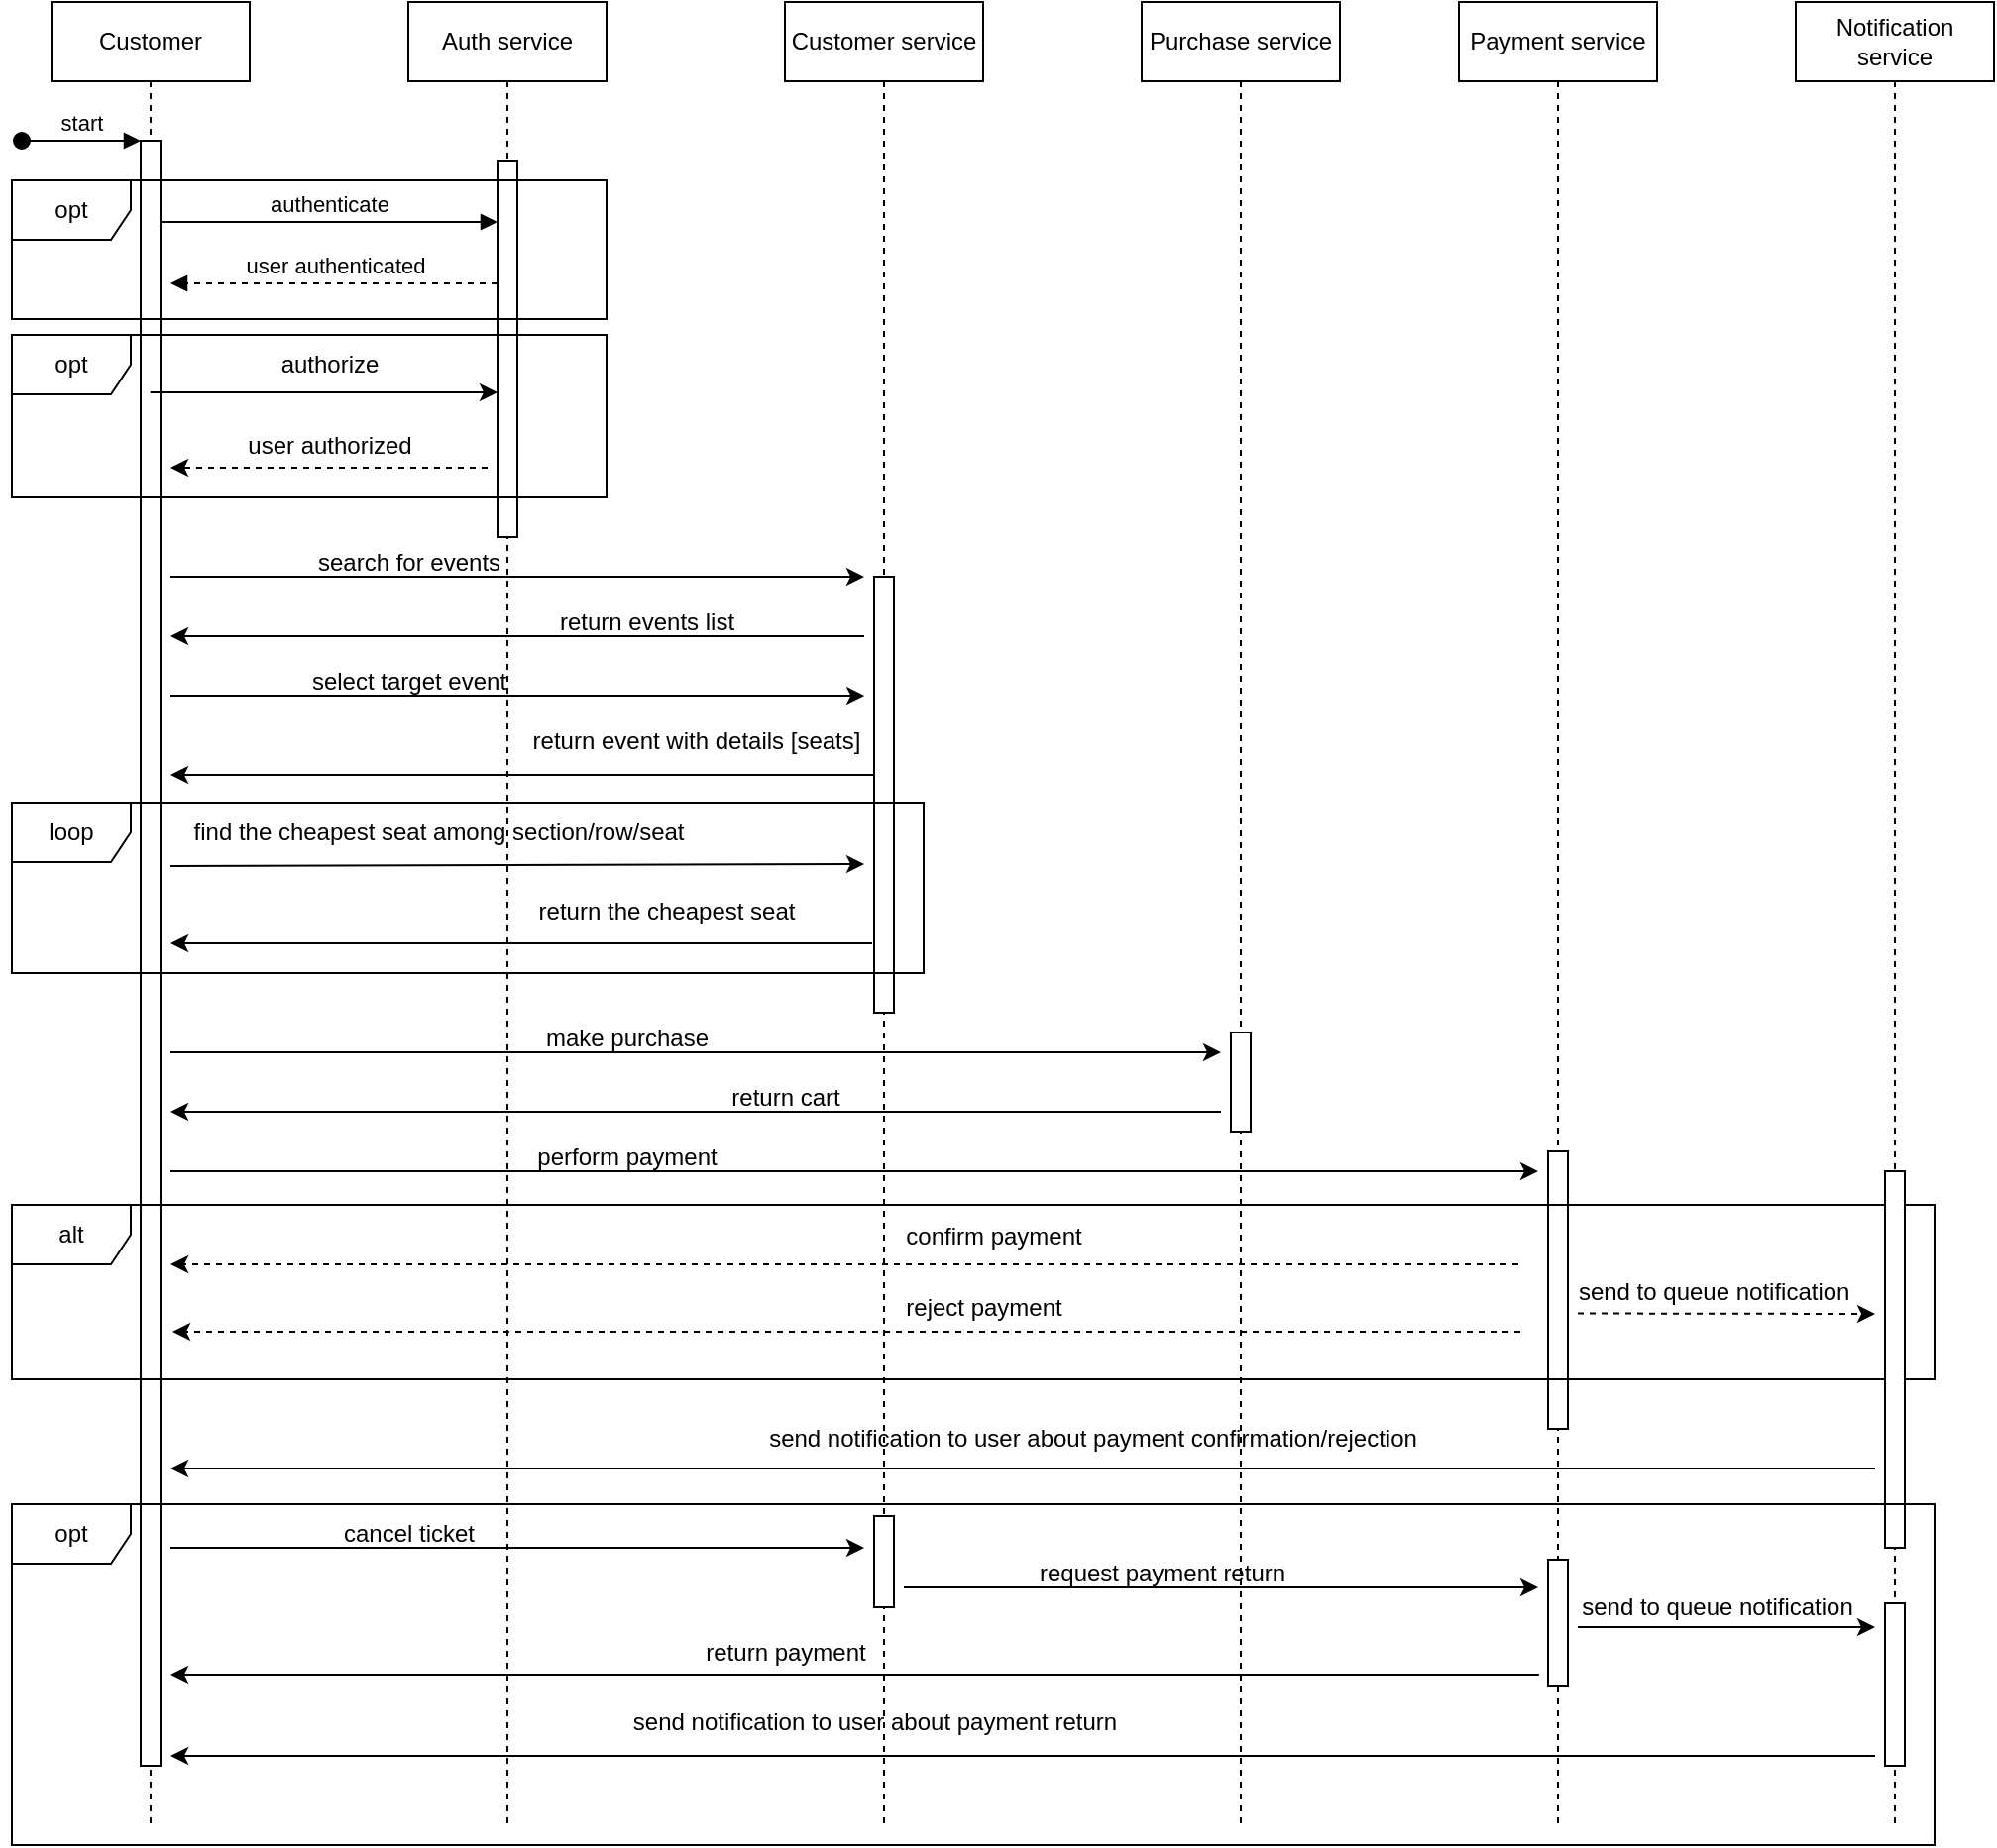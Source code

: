 <mxfile version="24.7.17">
  <diagram name="Page-1" id="2YBvvXClWsGukQMizWep">
    <mxGraphModel dx="1188" dy="653" grid="1" gridSize="10" guides="1" tooltips="1" connect="1" arrows="1" fold="1" page="1" pageScale="1" pageWidth="850" pageHeight="1100" math="0" shadow="0">
      <root>
        <mxCell id="0" />
        <mxCell id="1" parent="0" />
        <mxCell id="aM9ryv3xv72pqoxQDRHE-1" value="Customer" style="shape=umlLifeline;perimeter=lifelinePerimeter;whiteSpace=wrap;html=1;container=0;dropTarget=0;collapsible=0;recursiveResize=0;outlineConnect=0;portConstraint=eastwest;newEdgeStyle={&quot;edgeStyle&quot;:&quot;elbowEdgeStyle&quot;,&quot;elbow&quot;:&quot;vertical&quot;,&quot;curved&quot;:0,&quot;rounded&quot;:0};" parent="1" vertex="1">
          <mxGeometry x="40" y="40" width="100" height="920" as="geometry" />
        </mxCell>
        <mxCell id="aM9ryv3xv72pqoxQDRHE-2" value="" style="html=1;points=[];perimeter=orthogonalPerimeter;outlineConnect=0;targetShapes=umlLifeline;portConstraint=eastwest;newEdgeStyle={&quot;edgeStyle&quot;:&quot;elbowEdgeStyle&quot;,&quot;elbow&quot;:&quot;vertical&quot;,&quot;curved&quot;:0,&quot;rounded&quot;:0};" parent="aM9ryv3xv72pqoxQDRHE-1" vertex="1">
          <mxGeometry x="45" y="70" width="10" height="820" as="geometry" />
        </mxCell>
        <mxCell id="aM9ryv3xv72pqoxQDRHE-3" value="start" style="html=1;verticalAlign=bottom;startArrow=oval;endArrow=block;startSize=8;edgeStyle=elbowEdgeStyle;elbow=vertical;curved=0;rounded=0;" parent="aM9ryv3xv72pqoxQDRHE-1" target="aM9ryv3xv72pqoxQDRHE-2" edge="1">
          <mxGeometry relative="1" as="geometry">
            <mxPoint x="-15" y="70" as="sourcePoint" />
          </mxGeometry>
        </mxCell>
        <mxCell id="aM9ryv3xv72pqoxQDRHE-5" value="Auth service" style="shape=umlLifeline;perimeter=lifelinePerimeter;whiteSpace=wrap;html=1;container=0;dropTarget=0;collapsible=0;recursiveResize=0;outlineConnect=0;portConstraint=eastwest;newEdgeStyle={&quot;edgeStyle&quot;:&quot;elbowEdgeStyle&quot;,&quot;elbow&quot;:&quot;vertical&quot;,&quot;curved&quot;:0,&quot;rounded&quot;:0};" parent="1" vertex="1">
          <mxGeometry x="220" y="40" width="100" height="920" as="geometry" />
        </mxCell>
        <mxCell id="aM9ryv3xv72pqoxQDRHE-6" value="" style="html=1;points=[];perimeter=orthogonalPerimeter;outlineConnect=0;targetShapes=umlLifeline;portConstraint=eastwest;newEdgeStyle={&quot;edgeStyle&quot;:&quot;elbowEdgeStyle&quot;,&quot;elbow&quot;:&quot;vertical&quot;,&quot;curved&quot;:0,&quot;rounded&quot;:0};" parent="aM9ryv3xv72pqoxQDRHE-5" vertex="1">
          <mxGeometry x="45" y="80" width="10" height="190" as="geometry" />
        </mxCell>
        <mxCell id="aM9ryv3xv72pqoxQDRHE-7" value="authenticate" style="html=1;verticalAlign=bottom;endArrow=block;edgeStyle=elbowEdgeStyle;elbow=horizontal;curved=0;rounded=0;" parent="1" edge="1">
          <mxGeometry relative="1" as="geometry">
            <mxPoint x="95" y="151.0" as="sourcePoint" />
            <Array as="points">
              <mxPoint x="180" y="151" />
            </Array>
            <mxPoint x="265" y="151.0" as="targetPoint" />
          </mxGeometry>
        </mxCell>
        <mxCell id="aM9ryv3xv72pqoxQDRHE-9" value="user authenticated" style="html=1;verticalAlign=bottom;endArrow=block;edgeStyle=elbowEdgeStyle;elbow=vertical;curved=0;rounded=0;dashed=1;" parent="1" edge="1">
          <mxGeometry x="0.003" relative="1" as="geometry">
            <mxPoint x="265" y="182" as="sourcePoint" />
            <Array as="points">
              <mxPoint x="190" y="182" />
            </Array>
            <mxPoint x="100" y="182" as="targetPoint" />
            <mxPoint as="offset" />
          </mxGeometry>
        </mxCell>
        <mxCell id="yLd5HeXVEoXgZX5zZ-e5-1" value="Customer service" style="shape=umlLifeline;perimeter=lifelinePerimeter;whiteSpace=wrap;html=1;container=0;dropTarget=0;collapsible=0;recursiveResize=0;outlineConnect=0;portConstraint=eastwest;newEdgeStyle={&quot;edgeStyle&quot;:&quot;elbowEdgeStyle&quot;,&quot;elbow&quot;:&quot;vertical&quot;,&quot;curved&quot;:0,&quot;rounded&quot;:0};" parent="1" vertex="1">
          <mxGeometry x="410" y="40" width="100" height="920" as="geometry" />
        </mxCell>
        <mxCell id="yLd5HeXVEoXgZX5zZ-e5-2" value="" style="html=1;points=[];perimeter=orthogonalPerimeter;outlineConnect=0;targetShapes=umlLifeline;portConstraint=eastwest;newEdgeStyle={&quot;edgeStyle&quot;:&quot;elbowEdgeStyle&quot;,&quot;elbow&quot;:&quot;vertical&quot;,&quot;curved&quot;:0,&quot;rounded&quot;:0};" parent="yLd5HeXVEoXgZX5zZ-e5-1" vertex="1">
          <mxGeometry x="45" y="290" width="10" height="220" as="geometry" />
        </mxCell>
        <mxCell id="yLd5HeXVEoXgZX5zZ-e5-51" value="" style="html=1;points=[];perimeter=orthogonalPerimeter;outlineConnect=0;targetShapes=umlLifeline;portConstraint=eastwest;newEdgeStyle={&quot;edgeStyle&quot;:&quot;elbowEdgeStyle&quot;,&quot;elbow&quot;:&quot;vertical&quot;,&quot;curved&quot;:0,&quot;rounded&quot;:0};" parent="yLd5HeXVEoXgZX5zZ-e5-1" vertex="1">
          <mxGeometry x="45" y="764" width="10" height="46" as="geometry" />
        </mxCell>
        <mxCell id="yLd5HeXVEoXgZX5zZ-e5-3" value="opt" style="shape=umlFrame;whiteSpace=wrap;html=1;pointerEvents=0;" parent="1" vertex="1">
          <mxGeometry x="20" y="130" width="300" height="70" as="geometry" />
        </mxCell>
        <mxCell id="yLd5HeXVEoXgZX5zZ-e5-5" value="" style="endArrow=classic;html=1;rounded=0;" parent="1" edge="1">
          <mxGeometry width="50" height="50" relative="1" as="geometry">
            <mxPoint x="89.81" y="237" as="sourcePoint" />
            <mxPoint x="265" y="237" as="targetPoint" />
          </mxGeometry>
        </mxCell>
        <mxCell id="yLd5HeXVEoXgZX5zZ-e5-6" value="authorize" style="text;html=1;align=center;verticalAlign=middle;resizable=0;points=[];autosize=1;strokeColor=none;fillColor=none;" parent="1" vertex="1">
          <mxGeometry x="145" y="208" width="70" height="30" as="geometry" />
        </mxCell>
        <mxCell id="yLd5HeXVEoXgZX5zZ-e5-7" value="" style="endArrow=classic;html=1;rounded=0;dashed=1;" parent="1" edge="1">
          <mxGeometry width="50" height="50" relative="1" as="geometry">
            <mxPoint x="260" y="275" as="sourcePoint" />
            <mxPoint x="100" y="275" as="targetPoint" />
          </mxGeometry>
        </mxCell>
        <mxCell id="yLd5HeXVEoXgZX5zZ-e5-8" value="user authorized" style="text;html=1;align=center;verticalAlign=middle;resizable=0;points=[];autosize=1;strokeColor=none;fillColor=none;" parent="1" vertex="1">
          <mxGeometry x="125" y="249" width="110" height="30" as="geometry" />
        </mxCell>
        <mxCell id="yLd5HeXVEoXgZX5zZ-e5-9" value="opt" style="shape=umlFrame;whiteSpace=wrap;html=1;pointerEvents=0;" parent="1" vertex="1">
          <mxGeometry x="20" y="208" width="300" height="82" as="geometry" />
        </mxCell>
        <mxCell id="yLd5HeXVEoXgZX5zZ-e5-10" value="" style="endArrow=classic;html=1;rounded=0;" parent="1" edge="1">
          <mxGeometry width="50" height="50" relative="1" as="geometry">
            <mxPoint x="100" y="330" as="sourcePoint" />
            <mxPoint x="450" y="330" as="targetPoint" />
          </mxGeometry>
        </mxCell>
        <mxCell id="yLd5HeXVEoXgZX5zZ-e5-11" value="search for events" style="text;html=1;align=center;verticalAlign=middle;resizable=0;points=[];autosize=1;strokeColor=none;fillColor=none;" parent="1" vertex="1">
          <mxGeometry x="160" y="308" width="120" height="30" as="geometry" />
        </mxCell>
        <mxCell id="yLd5HeXVEoXgZX5zZ-e5-12" value="" style="endArrow=classic;html=1;rounded=0;" parent="1" edge="1">
          <mxGeometry width="50" height="50" relative="1" as="geometry">
            <mxPoint x="450" y="360" as="sourcePoint" />
            <mxPoint x="100" y="360" as="targetPoint" />
          </mxGeometry>
        </mxCell>
        <mxCell id="yLd5HeXVEoXgZX5zZ-e5-13" value="return events list" style="text;html=1;align=center;verticalAlign=middle;resizable=0;points=[];autosize=1;strokeColor=none;fillColor=none;" parent="1" vertex="1">
          <mxGeometry x="285" y="338" width="110" height="30" as="geometry" />
        </mxCell>
        <mxCell id="yLd5HeXVEoXgZX5zZ-e5-14" value="" style="endArrow=classic;html=1;rounded=0;" parent="1" edge="1">
          <mxGeometry width="50" height="50" relative="1" as="geometry">
            <mxPoint x="100" y="390" as="sourcePoint" />
            <mxPoint x="450.09" y="390" as="targetPoint" />
          </mxGeometry>
        </mxCell>
        <mxCell id="yLd5HeXVEoXgZX5zZ-e5-15" value="select target event" style="text;html=1;align=center;verticalAlign=middle;resizable=0;points=[];autosize=1;strokeColor=none;fillColor=none;" parent="1" vertex="1">
          <mxGeometry x="160" y="368" width="120" height="30" as="geometry" />
        </mxCell>
        <mxCell id="yLd5HeXVEoXgZX5zZ-e5-16" value="" style="endArrow=classic;html=1;rounded=0;" parent="1" edge="1">
          <mxGeometry width="50" height="50" relative="1" as="geometry">
            <mxPoint x="454.84" y="430" as="sourcePoint" />
            <mxPoint x="100" y="430" as="targetPoint" />
          </mxGeometry>
        </mxCell>
        <mxCell id="yLd5HeXVEoXgZX5zZ-e5-17" value="return event with details [seats]" style="text;html=1;align=center;verticalAlign=middle;resizable=0;points=[];autosize=1;strokeColor=none;fillColor=none;" parent="1" vertex="1">
          <mxGeometry x="270" y="398" width="190" height="30" as="geometry" />
        </mxCell>
        <mxCell id="yLd5HeXVEoXgZX5zZ-e5-18" value="" style="endArrow=classic;html=1;rounded=0;" parent="1" edge="1">
          <mxGeometry width="50" height="50" relative="1" as="geometry">
            <mxPoint x="100" y="476" as="sourcePoint" />
            <mxPoint x="450" y="475" as="targetPoint" />
          </mxGeometry>
        </mxCell>
        <mxCell id="yLd5HeXVEoXgZX5zZ-e5-19" value="find the cheapest seat among section/row/seat" style="text;html=1;align=center;verticalAlign=middle;resizable=0;points=[];autosize=1;strokeColor=none;fillColor=none;" parent="1" vertex="1">
          <mxGeometry x="100" y="444" width="270" height="30" as="geometry" />
        </mxCell>
        <mxCell id="yLd5HeXVEoXgZX5zZ-e5-20" value="" style="endArrow=classic;html=1;rounded=0;" parent="1" edge="1">
          <mxGeometry width="50" height="50" relative="1" as="geometry">
            <mxPoint x="454" y="515" as="sourcePoint" />
            <mxPoint x="100" y="515" as="targetPoint" />
          </mxGeometry>
        </mxCell>
        <mxCell id="yLd5HeXVEoXgZX5zZ-e5-21" value="return the cheapest seat" style="text;html=1;align=center;verticalAlign=middle;resizable=0;points=[];autosize=1;strokeColor=none;fillColor=none;" parent="1" vertex="1">
          <mxGeometry x="275" y="484" width="150" height="30" as="geometry" />
        </mxCell>
        <mxCell id="yLd5HeXVEoXgZX5zZ-e5-22" value="loop" style="shape=umlFrame;whiteSpace=wrap;html=1;pointerEvents=0;" parent="1" vertex="1">
          <mxGeometry x="20" y="444" width="460" height="86" as="geometry" />
        </mxCell>
        <mxCell id="yLd5HeXVEoXgZX5zZ-e5-25" value="Purchase service" style="shape=umlLifeline;perimeter=lifelinePerimeter;whiteSpace=wrap;html=1;container=0;dropTarget=0;collapsible=0;recursiveResize=0;outlineConnect=0;portConstraint=eastwest;newEdgeStyle={&quot;edgeStyle&quot;:&quot;elbowEdgeStyle&quot;,&quot;elbow&quot;:&quot;vertical&quot;,&quot;curved&quot;:0,&quot;rounded&quot;:0};" parent="1" vertex="1">
          <mxGeometry x="590" y="40" width="100" height="920" as="geometry" />
        </mxCell>
        <mxCell id="yLd5HeXVEoXgZX5zZ-e5-26" value="" style="html=1;points=[];perimeter=orthogonalPerimeter;outlineConnect=0;targetShapes=umlLifeline;portConstraint=eastwest;newEdgeStyle={&quot;edgeStyle&quot;:&quot;elbowEdgeStyle&quot;,&quot;elbow&quot;:&quot;vertical&quot;,&quot;curved&quot;:0,&quot;rounded&quot;:0};" parent="yLd5HeXVEoXgZX5zZ-e5-25" vertex="1">
          <mxGeometry x="45" y="520" width="10" height="50" as="geometry" />
        </mxCell>
        <mxCell id="yLd5HeXVEoXgZX5zZ-e5-27" value="" style="endArrow=classic;html=1;rounded=0;" parent="1" edge="1">
          <mxGeometry width="50" height="50" relative="1" as="geometry">
            <mxPoint x="100" y="570" as="sourcePoint" />
            <mxPoint x="630" y="570" as="targetPoint" />
          </mxGeometry>
        </mxCell>
        <mxCell id="yLd5HeXVEoXgZX5zZ-e5-28" value="make purchase" style="text;html=1;align=center;verticalAlign=middle;resizable=0;points=[];autosize=1;strokeColor=none;fillColor=none;" parent="1" vertex="1">
          <mxGeometry x="275" y="548" width="110" height="30" as="geometry" />
        </mxCell>
        <mxCell id="yLd5HeXVEoXgZX5zZ-e5-29" value="" style="endArrow=classic;html=1;rounded=0;" parent="1" edge="1">
          <mxGeometry width="50" height="50" relative="1" as="geometry">
            <mxPoint x="630" y="600" as="sourcePoint" />
            <mxPoint x="100" y="600" as="targetPoint" />
          </mxGeometry>
        </mxCell>
        <mxCell id="yLd5HeXVEoXgZX5zZ-e5-30" value="return cart" style="text;html=1;align=center;verticalAlign=middle;resizable=0;points=[];autosize=1;strokeColor=none;fillColor=none;" parent="1" vertex="1">
          <mxGeometry x="370" y="578" width="80" height="30" as="geometry" />
        </mxCell>
        <mxCell id="yLd5HeXVEoXgZX5zZ-e5-31" value="Payment service" style="shape=umlLifeline;perimeter=lifelinePerimeter;whiteSpace=wrap;html=1;container=0;dropTarget=0;collapsible=0;recursiveResize=0;outlineConnect=0;portConstraint=eastwest;newEdgeStyle={&quot;edgeStyle&quot;:&quot;elbowEdgeStyle&quot;,&quot;elbow&quot;:&quot;vertical&quot;,&quot;curved&quot;:0,&quot;rounded&quot;:0};" parent="1" vertex="1">
          <mxGeometry x="750" y="40" width="100" height="920" as="geometry" />
        </mxCell>
        <mxCell id="yLd5HeXVEoXgZX5zZ-e5-32" value="" style="html=1;points=[];perimeter=orthogonalPerimeter;outlineConnect=0;targetShapes=umlLifeline;portConstraint=eastwest;newEdgeStyle={&quot;edgeStyle&quot;:&quot;elbowEdgeStyle&quot;,&quot;elbow&quot;:&quot;vertical&quot;,&quot;curved&quot;:0,&quot;rounded&quot;:0};" parent="yLd5HeXVEoXgZX5zZ-e5-31" vertex="1">
          <mxGeometry x="45" y="580" width="10" height="140" as="geometry" />
        </mxCell>
        <mxCell id="yLd5HeXVEoXgZX5zZ-e5-53" value="" style="html=1;points=[];perimeter=orthogonalPerimeter;outlineConnect=0;targetShapes=umlLifeline;portConstraint=eastwest;newEdgeStyle={&quot;edgeStyle&quot;:&quot;elbowEdgeStyle&quot;,&quot;elbow&quot;:&quot;vertical&quot;,&quot;curved&quot;:0,&quot;rounded&quot;:0};" parent="yLd5HeXVEoXgZX5zZ-e5-31" vertex="1">
          <mxGeometry x="45" y="786" width="10" height="64" as="geometry" />
        </mxCell>
        <mxCell id="yLd5HeXVEoXgZX5zZ-e5-33" value="" style="endArrow=classic;html=1;rounded=0;" parent="1" edge="1">
          <mxGeometry width="50" height="50" relative="1" as="geometry">
            <mxPoint x="100" y="630" as="sourcePoint" />
            <mxPoint x="790" y="630" as="targetPoint" />
          </mxGeometry>
        </mxCell>
        <mxCell id="yLd5HeXVEoXgZX5zZ-e5-34" value="perform payment" style="text;html=1;align=center;verticalAlign=middle;resizable=0;points=[];autosize=1;strokeColor=none;fillColor=none;" parent="1" vertex="1">
          <mxGeometry x="275" y="608" width="110" height="30" as="geometry" />
        </mxCell>
        <mxCell id="yLd5HeXVEoXgZX5zZ-e5-35" value="" style="endArrow=classic;html=1;rounded=0;dashed=1;" parent="1" edge="1">
          <mxGeometry width="50" height="50" relative="1" as="geometry">
            <mxPoint x="780" y="677" as="sourcePoint" />
            <mxPoint x="100" y="677" as="targetPoint" />
          </mxGeometry>
        </mxCell>
        <mxCell id="yLd5HeXVEoXgZX5zZ-e5-36" value="confirm payment" style="text;html=1;align=center;verticalAlign=middle;resizable=0;points=[];autosize=1;strokeColor=none;fillColor=none;" parent="1" vertex="1">
          <mxGeometry x="460" y="648" width="110" height="30" as="geometry" />
        </mxCell>
        <mxCell id="yLd5HeXVEoXgZX5zZ-e5-38" value="" style="endArrow=classic;html=1;rounded=0;dashed=1;" parent="1" edge="1">
          <mxGeometry width="50" height="50" relative="1" as="geometry">
            <mxPoint x="781" y="711" as="sourcePoint" />
            <mxPoint x="101" y="711" as="targetPoint" />
          </mxGeometry>
        </mxCell>
        <mxCell id="yLd5HeXVEoXgZX5zZ-e5-39" value="reject payment" style="text;html=1;align=center;verticalAlign=middle;resizable=0;points=[];autosize=1;strokeColor=none;fillColor=none;" parent="1" vertex="1">
          <mxGeometry x="460" y="684" width="100" height="30" as="geometry" />
        </mxCell>
        <mxCell id="yLd5HeXVEoXgZX5zZ-e5-40" value="alt" style="shape=umlFrame;whiteSpace=wrap;html=1;pointerEvents=0;" parent="1" vertex="1">
          <mxGeometry x="20" y="647" width="970" height="88" as="geometry" />
        </mxCell>
        <mxCell id="yLd5HeXVEoXgZX5zZ-e5-41" value="Notification service" style="shape=umlLifeline;perimeter=lifelinePerimeter;whiteSpace=wrap;html=1;container=0;dropTarget=0;collapsible=0;recursiveResize=0;outlineConnect=0;portConstraint=eastwest;newEdgeStyle={&quot;edgeStyle&quot;:&quot;elbowEdgeStyle&quot;,&quot;elbow&quot;:&quot;vertical&quot;,&quot;curved&quot;:0,&quot;rounded&quot;:0};" parent="1" vertex="1">
          <mxGeometry x="920" y="40" width="100" height="920" as="geometry" />
        </mxCell>
        <mxCell id="yLd5HeXVEoXgZX5zZ-e5-42" value="" style="html=1;points=[];perimeter=orthogonalPerimeter;outlineConnect=0;targetShapes=umlLifeline;portConstraint=eastwest;newEdgeStyle={&quot;edgeStyle&quot;:&quot;elbowEdgeStyle&quot;,&quot;elbow&quot;:&quot;vertical&quot;,&quot;curved&quot;:0,&quot;rounded&quot;:0};" parent="yLd5HeXVEoXgZX5zZ-e5-41" vertex="1">
          <mxGeometry x="45" y="590" width="10" height="190" as="geometry" />
        </mxCell>
        <mxCell id="yLd5HeXVEoXgZX5zZ-e5-56" value="" style="html=1;points=[];perimeter=orthogonalPerimeter;outlineConnect=0;targetShapes=umlLifeline;portConstraint=eastwest;newEdgeStyle={&quot;edgeStyle&quot;:&quot;elbowEdgeStyle&quot;,&quot;elbow&quot;:&quot;vertical&quot;,&quot;curved&quot;:0,&quot;rounded&quot;:0};" parent="yLd5HeXVEoXgZX5zZ-e5-41" vertex="1">
          <mxGeometry x="45" y="808" width="10" height="82" as="geometry" />
        </mxCell>
        <mxCell id="yLd5HeXVEoXgZX5zZ-e5-43" value="" style="endArrow=classic;html=1;rounded=0;dashed=1;" parent="1" edge="1">
          <mxGeometry width="50" height="50" relative="1" as="geometry">
            <mxPoint x="810" y="701.76" as="sourcePoint" />
            <mxPoint x="960" y="702" as="targetPoint" />
          </mxGeometry>
        </mxCell>
        <mxCell id="yLd5HeXVEoXgZX5zZ-e5-44" value="send to queue notification&amp;nbsp;" style="text;html=1;align=center;verticalAlign=middle;resizable=0;points=[];autosize=1;strokeColor=none;fillColor=none;" parent="1" vertex="1">
          <mxGeometry x="800" y="676" width="160" height="30" as="geometry" />
        </mxCell>
        <mxCell id="yLd5HeXVEoXgZX5zZ-e5-46" value="" style="endArrow=classic;html=1;rounded=0;" parent="1" edge="1">
          <mxGeometry width="50" height="50" relative="1" as="geometry">
            <mxPoint x="960" y="780" as="sourcePoint" />
            <mxPoint x="100" y="780" as="targetPoint" />
          </mxGeometry>
        </mxCell>
        <mxCell id="yLd5HeXVEoXgZX5zZ-e5-47" value="send notification to user about payment confirmation/rejection" style="text;html=1;align=center;verticalAlign=middle;resizable=0;points=[];autosize=1;strokeColor=none;fillColor=none;" parent="1" vertex="1">
          <mxGeometry x="390" y="750" width="350" height="30" as="geometry" />
        </mxCell>
        <mxCell id="yLd5HeXVEoXgZX5zZ-e5-50" value="" style="endArrow=classic;html=1;rounded=0;" parent="1" edge="1">
          <mxGeometry width="50" height="50" relative="1" as="geometry">
            <mxPoint x="100" y="820" as="sourcePoint" />
            <mxPoint x="450" y="820" as="targetPoint" />
          </mxGeometry>
        </mxCell>
        <mxCell id="yLd5HeXVEoXgZX5zZ-e5-52" value="cancel ticket" style="text;html=1;align=center;verticalAlign=middle;resizable=0;points=[];autosize=1;strokeColor=none;fillColor=none;" parent="1" vertex="1">
          <mxGeometry x="175" y="798" width="90" height="30" as="geometry" />
        </mxCell>
        <mxCell id="yLd5HeXVEoXgZX5zZ-e5-54" value="" style="endArrow=classic;html=1;rounded=0;" parent="1" edge="1">
          <mxGeometry width="50" height="50" relative="1" as="geometry">
            <mxPoint x="470" y="840" as="sourcePoint" />
            <mxPoint x="790" y="840" as="targetPoint" />
          </mxGeometry>
        </mxCell>
        <mxCell id="yLd5HeXVEoXgZX5zZ-e5-55" value="request payment return" style="text;html=1;align=center;verticalAlign=middle;resizable=0;points=[];autosize=1;strokeColor=none;fillColor=none;" parent="1" vertex="1">
          <mxGeometry x="525" y="818" width="150" height="30" as="geometry" />
        </mxCell>
        <mxCell id="yLd5HeXVEoXgZX5zZ-e5-57" value="" style="endArrow=classic;html=1;rounded=0;" parent="1" edge="1">
          <mxGeometry width="50" height="50" relative="1" as="geometry">
            <mxPoint x="809.996" y="860.0" as="sourcePoint" />
            <mxPoint x="960" y="860" as="targetPoint" />
          </mxGeometry>
        </mxCell>
        <mxCell id="yLd5HeXVEoXgZX5zZ-e5-58" value="send to queue notification" style="text;html=1;align=center;verticalAlign=middle;resizable=0;points=[];autosize=1;strokeColor=none;fillColor=none;" parent="1" vertex="1">
          <mxGeometry x="800" y="835" width="160" height="30" as="geometry" />
        </mxCell>
        <mxCell id="yLd5HeXVEoXgZX5zZ-e5-59" value="" style="endArrow=classic;html=1;rounded=0;" parent="1" edge="1">
          <mxGeometry width="50" height="50" relative="1" as="geometry">
            <mxPoint x="790.43" y="884" as="sourcePoint" />
            <mxPoint x="100" y="884" as="targetPoint" />
          </mxGeometry>
        </mxCell>
        <mxCell id="yLd5HeXVEoXgZX5zZ-e5-60" value="return payment" style="text;html=1;align=center;verticalAlign=middle;resizable=0;points=[];autosize=1;strokeColor=none;fillColor=none;" parent="1" vertex="1">
          <mxGeometry x="360" y="858" width="100" height="30" as="geometry" />
        </mxCell>
        <mxCell id="yLd5HeXVEoXgZX5zZ-e5-61" value="" style="endArrow=classic;html=1;rounded=0;" parent="1" edge="1">
          <mxGeometry width="50" height="50" relative="1" as="geometry">
            <mxPoint x="960" y="925" as="sourcePoint" />
            <mxPoint x="100" y="925.0" as="targetPoint" />
          </mxGeometry>
        </mxCell>
        <mxCell id="yLd5HeXVEoXgZX5zZ-e5-62" value="send notification to user about payment return" style="text;html=1;align=center;verticalAlign=middle;resizable=0;points=[];autosize=1;strokeColor=none;fillColor=none;" parent="1" vertex="1">
          <mxGeometry x="320" y="893" width="270" height="30" as="geometry" />
        </mxCell>
        <mxCell id="M4wruRzSeN4xNEMyhvFo-1" value="opt" style="shape=umlFrame;whiteSpace=wrap;html=1;pointerEvents=0;" vertex="1" parent="1">
          <mxGeometry x="20" y="798" width="970" height="172" as="geometry" />
        </mxCell>
      </root>
    </mxGraphModel>
  </diagram>
</mxfile>
